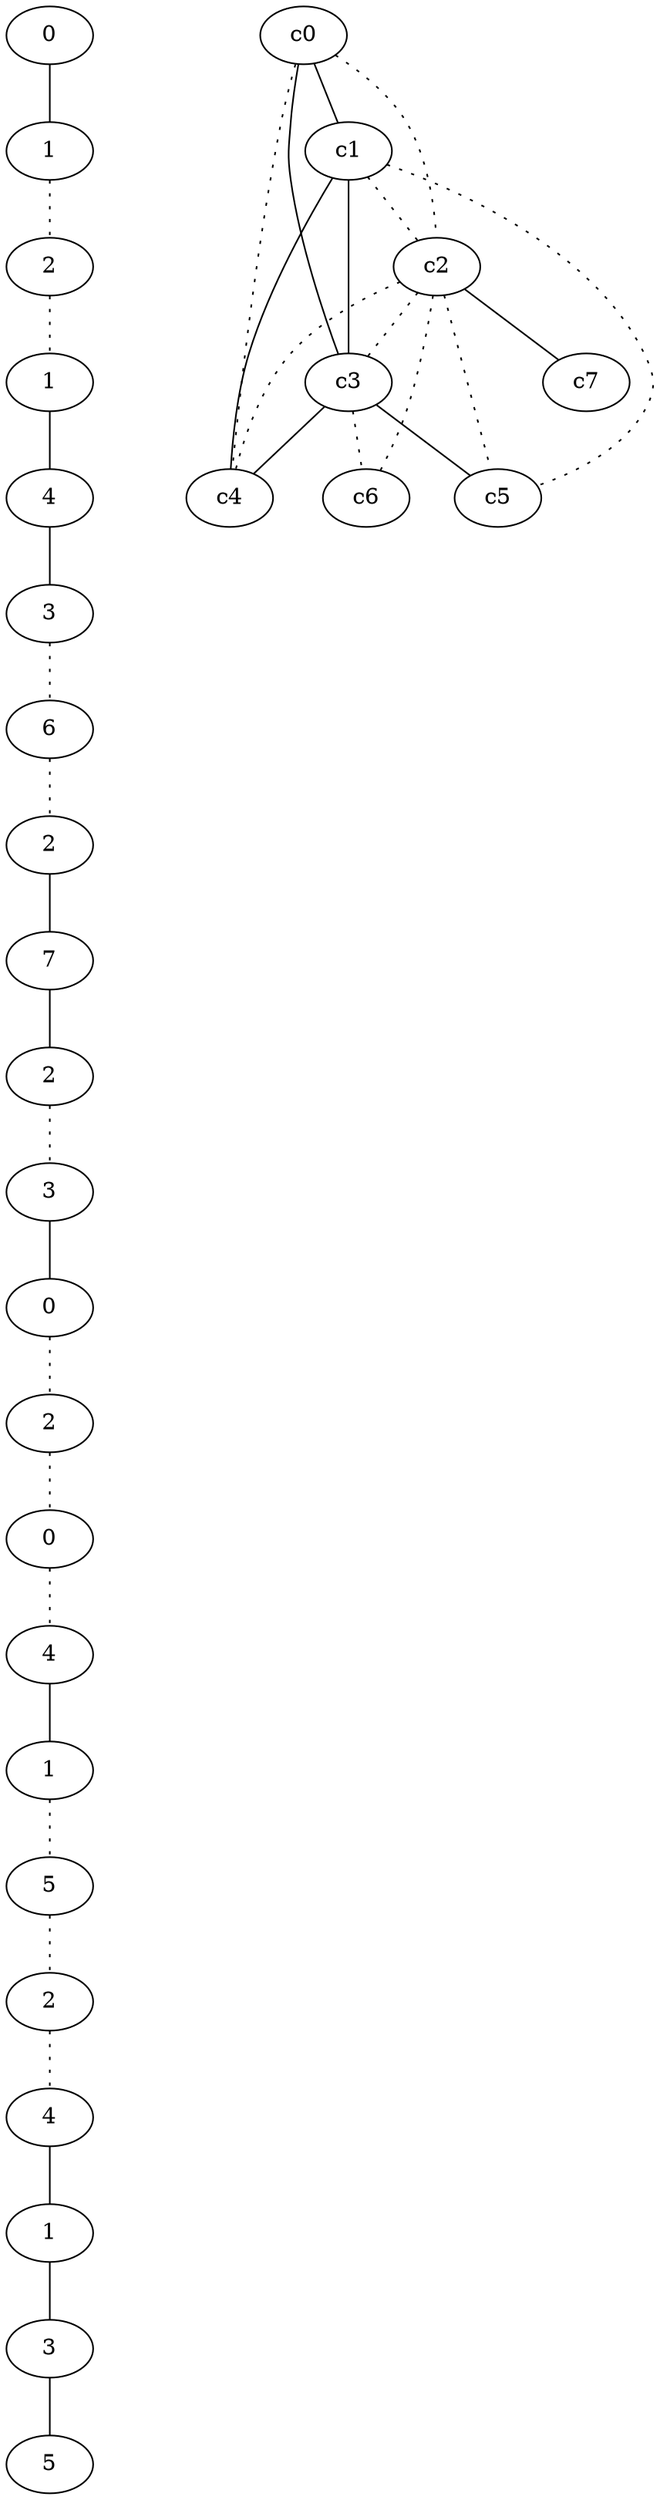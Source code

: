 graph {
a0[label=0];
a1[label=1];
a2[label=2];
a3[label=1];
a4[label=4];
a5[label=3];
a6[label=6];
a7[label=2];
a8[label=7];
a9[label=2];
a10[label=3];
a11[label=0];
a12[label=2];
a13[label=0];
a14[label=4];
a15[label=1];
a16[label=5];
a17[label=2];
a18[label=4];
a19[label=1];
a20[label=3];
a21[label=5];
a0 -- a1;
a1 -- a2 [style=dotted];
a2 -- a3 [style=dotted];
a3 -- a4;
a4 -- a5;
a5 -- a6 [style=dotted];
a6 -- a7 [style=dotted];
a7 -- a8;
a8 -- a9;
a9 -- a10 [style=dotted];
a10 -- a11;
a11 -- a12 [style=dotted];
a12 -- a13 [style=dotted];
a13 -- a14 [style=dotted];
a14 -- a15;
a15 -- a16 [style=dotted];
a16 -- a17 [style=dotted];
a17 -- a18 [style=dotted];
a18 -- a19;
a19 -- a20;
a20 -- a21;
c0 -- c1;
c0 -- c2 [style=dotted];
c0 -- c3;
c0 -- c4 [style=dotted];
c1 -- c2 [style=dotted];
c1 -- c3;
c1 -- c4;
c1 -- c5 [style=dotted];
c2 -- c3 [style=dotted];
c2 -- c4 [style=dotted];
c2 -- c5 [style=dotted];
c2 -- c6 [style=dotted];
c2 -- c7;
c3 -- c4;
c3 -- c5;
c3 -- c6 [style=dotted];
}
